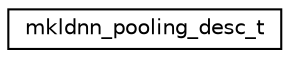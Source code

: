 digraph "Graphical Class Hierarchy"
{
  edge [fontname="Helvetica",fontsize="10",labelfontname="Helvetica",labelfontsize="10"];
  node [fontname="Helvetica",fontsize="10",shape=record];
  rankdir="LR";
  Node1 [label="mkldnn_pooling_desc_t",height=0.2,width=0.4,color="black", fillcolor="white", style="filled",URL="$structmkldnn__pooling__desc__t.html"];
}

